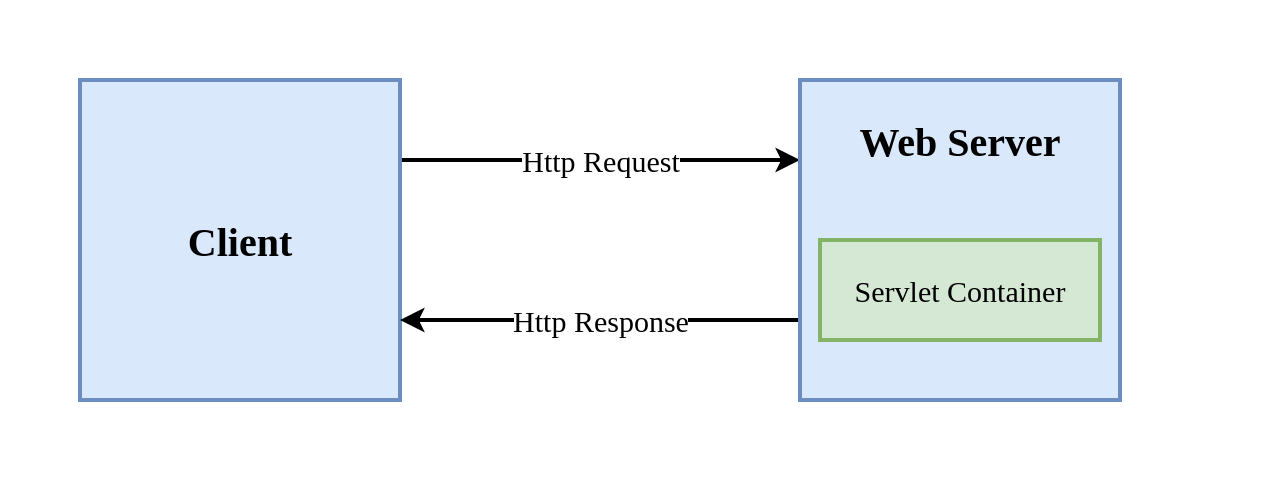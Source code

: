 <mxfile version="20.6.2" type="github" pages="3">
  <diagram id="qxlkF3oZJwM-nL5T5aOr" name="페이지-1">
    <mxGraphModel dx="1422" dy="705" grid="1" gridSize="10" guides="1" tooltips="1" connect="1" arrows="1" fold="1" page="1" pageScale="1" pageWidth="827" pageHeight="1169" math="0" shadow="0">
      <root>
        <mxCell id="0" />
        <mxCell id="1" parent="0" />
        <mxCell id="EII8I6XLxjtZHSH8EaiG-1" value="" style="rounded=0;whiteSpace=wrap;html=1;strokeColor=none;" vertex="1" parent="1">
          <mxGeometry x="40" y="80" width="640" height="240" as="geometry" />
        </mxCell>
        <mxCell id="BDnWyR-M0Nw19bjqFnfu-3" value="Http Request" style="edgeStyle=orthogonalEdgeStyle;rounded=0;orthogonalLoop=1;jettySize=auto;html=1;exitX=1;exitY=0.25;exitDx=0;exitDy=0;entryX=0;entryY=0.25;entryDx=0;entryDy=0;fontSize=15;fontFamily=맑은 고딕;strokeWidth=2;" parent="1" source="BDnWyR-M0Nw19bjqFnfu-1" target="BDnWyR-M0Nw19bjqFnfu-2" edge="1">
          <mxGeometry relative="1" as="geometry" />
        </mxCell>
        <mxCell id="BDnWyR-M0Nw19bjqFnfu-1" value="Client" style="rounded=0;whiteSpace=wrap;html=1;fillColor=#dae8fc;strokeColor=#6c8ebf;fontFamily=맑은 고딕;fontSize=20;fontStyle=1;strokeWidth=2;" parent="1" vertex="1">
          <mxGeometry x="80" y="120" width="160" height="160" as="geometry" />
        </mxCell>
        <mxCell id="BDnWyR-M0Nw19bjqFnfu-4" value="Http Response" style="edgeStyle=orthogonalEdgeStyle;rounded=0;orthogonalLoop=1;jettySize=auto;html=1;exitX=0;exitY=0.75;exitDx=0;exitDy=0;entryX=1;entryY=0.75;entryDx=0;entryDy=0;fontSize=15;fontFamily=맑은 고딕;strokeWidth=2;" parent="1" source="BDnWyR-M0Nw19bjqFnfu-2" target="BDnWyR-M0Nw19bjqFnfu-1" edge="1">
          <mxGeometry relative="1" as="geometry" />
        </mxCell>
        <mxCell id="BDnWyR-M0Nw19bjqFnfu-2" value="Web Server" style="rounded=0;whiteSpace=wrap;html=1;fillColor=#dae8fc;strokeColor=#6c8ebf;fontFamily=맑은 고딕;fontSize=20;fontStyle=1;strokeWidth=2;verticalAlign=top;spacingTop=12;" parent="1" vertex="1">
          <mxGeometry x="440" y="120" width="160" height="160" as="geometry" />
        </mxCell>
        <mxCell id="BDnWyR-M0Nw19bjqFnfu-5" value="Servlet Container" style="rounded=0;whiteSpace=wrap;html=1;strokeWidth=2;fontFamily=맑은 고딕;fontSize=15;fillColor=#d5e8d4;strokeColor=#82b366;" parent="1" vertex="1">
          <mxGeometry x="450" y="200" width="140" height="50" as="geometry" />
        </mxCell>
      </root>
    </mxGraphModel>
  </diagram>
  <diagram id="vyZqCidSgb9ss0IcoPue" name="페이지-2">
    <mxGraphModel dx="1585" dy="635" grid="1" gridSize="4" guides="1" tooltips="1" connect="1" arrows="1" fold="1" page="0" pageScale="1" pageWidth="827" pageHeight="1169" math="0" shadow="0">
      <root>
        <mxCell id="0" />
        <mxCell id="1" parent="0" />
        <mxCell id="2wjTFGppHSpNr7Rcp5kO-19" value="" style="rounded=0;whiteSpace=wrap;html=1;strokeWidth=2;fontFamily=맑은 고딕;fontSize=17;strokeColor=none;" vertex="1" parent="1">
          <mxGeometry y="48" width="1096" height="352" as="geometry" />
        </mxCell>
        <mxCell id="2wjTFGppHSpNr7Rcp5kO-1" value="Client" style="rounded=0;whiteSpace=wrap;html=1;fillColor=#dae8fc;strokeColor=#6c8ebf;fontSize=20;fontFamily=맑은 고딕;strokeWidth=2;fontStyle=1" vertex="1" parent="1">
          <mxGeometry x="32" y="128" width="128" height="212" as="geometry" />
        </mxCell>
        <mxCell id="2wjTFGppHSpNr7Rcp5kO-4" value="Web Server" style="swimlane;whiteSpace=wrap;html=1;fontSize=18;startSize=31;fontFamily=맑은 고딕;" vertex="1" parent="1">
          <mxGeometry x="272" y="80" width="796" height="284" as="geometry" />
        </mxCell>
        <mxCell id="2wjTFGppHSpNr7Rcp5kO-5" value="Servlet Container" style="rounded=0;whiteSpace=wrap;html=1;strokeWidth=2;fontFamily=맑은 고딕;fontSize=17;verticalAlign=top;fontStyle=1;fillColor=#fff2cc;strokeColor=#d6b656;" vertex="1" parent="2wjTFGppHSpNr7Rcp5kO-4">
          <mxGeometry x="32" y="48" width="740" height="204" as="geometry" />
        </mxCell>
        <mxCell id="2wjTFGppHSpNr7Rcp5kO-8" value="" style="edgeStyle=orthogonalEdgeStyle;rounded=0;orthogonalLoop=1;jettySize=auto;html=1;strokeWidth=2;fontFamily=맑은 고딕;fontSize=17;" edge="1" parent="2wjTFGppHSpNr7Rcp5kO-4" source="2wjTFGppHSpNr7Rcp5kO-6" target="2wjTFGppHSpNr7Rcp5kO-7">
          <mxGeometry relative="1" as="geometry" />
        </mxCell>
        <mxCell id="2wjTFGppHSpNr7Rcp5kO-6" value="Load Servlet" style="rounded=0;whiteSpace=wrap;html=1;strokeWidth=2;fontFamily=맑은 고딕;fontSize=17;fillColor=#f5f5f5;fontColor=#333333;strokeColor=#666666;" vertex="1" parent="2wjTFGppHSpNr7Rcp5kO-4">
          <mxGeometry x="76" y="88" width="238" height="32" as="geometry" />
        </mxCell>
        <mxCell id="2wjTFGppHSpNr7Rcp5kO-17" style="edgeStyle=orthogonalEdgeStyle;rounded=0;orthogonalLoop=1;jettySize=auto;html=1;exitX=1;exitY=0.5;exitDx=0;exitDy=0;strokeWidth=2;fontFamily=맑은 고딕;fontSize=17;entryX=1.002;entryY=0.568;entryDx=0;entryDy=0;entryPerimeter=0;" edge="1" parent="2wjTFGppHSpNr7Rcp5kO-4" source="2wjTFGppHSpNr7Rcp5kO-7" target="2wjTFGppHSpNr7Rcp5kO-9">
          <mxGeometry relative="1" as="geometry">
            <Array as="points">
              <mxPoint x="748" y="104" />
              <mxPoint x="748" y="195" />
            </Array>
          </mxGeometry>
        </mxCell>
        <mxCell id="2wjTFGppHSpNr7Rcp5kO-7" value="Initialization" style="rounded=0;whiteSpace=wrap;html=1;strokeWidth=2;fontFamily=맑은 고딕;fontSize=17;fillColor=#f5f5f5;fontColor=#333333;strokeColor=#666666;" vertex="1" parent="2wjTFGppHSpNr7Rcp5kO-4">
          <mxGeometry x="480" y="88" width="236" height="32" as="geometry" />
        </mxCell>
        <mxCell id="2wjTFGppHSpNr7Rcp5kO-9" value="Servlet" style="rounded=0;whiteSpace=wrap;html=1;strokeWidth=2;fontFamily=맑은 고딕;fontSize=17;fillColor=#d5e8d4;strokeColor=#82b366;verticalAlign=top;fontStyle=1" vertex="1" parent="2wjTFGppHSpNr7Rcp5kO-4">
          <mxGeometry x="74" y="140" width="642" height="96" as="geometry" />
        </mxCell>
        <mxCell id="2wjTFGppHSpNr7Rcp5kO-12" value="service()" style="rounded=0;whiteSpace=wrap;html=1;strokeWidth=2;fontFamily=맑은 고딕;fontSize=17;fillColor=#f5f5f5;fontColor=#333333;strokeColor=#666666;" vertex="1" parent="2wjTFGppHSpNr7Rcp5kO-4">
          <mxGeometry x="308" y="180" width="180" height="32" as="geometry" />
        </mxCell>
        <mxCell id="2wjTFGppHSpNr7Rcp5kO-15" value="" style="edgeStyle=orthogonalEdgeStyle;rounded=0;orthogonalLoop=1;jettySize=auto;html=1;strokeWidth=2;fontFamily=맑은 고딕;fontSize=17;" edge="1" parent="2wjTFGppHSpNr7Rcp5kO-4" source="2wjTFGppHSpNr7Rcp5kO-12" target="2wjTFGppHSpNr7Rcp5kO-14">
          <mxGeometry relative="1" as="geometry" />
        </mxCell>
        <mxCell id="2wjTFGppHSpNr7Rcp5kO-14" value="destroy()" style="rounded=0;whiteSpace=wrap;html=1;strokeWidth=2;fontFamily=맑은 고딕;fontSize=17;fillColor=#f5f5f5;fontColor=#333333;strokeColor=#666666;" vertex="1" parent="2wjTFGppHSpNr7Rcp5kO-4">
          <mxGeometry x="94" y="180" width="180" height="32" as="geometry" />
        </mxCell>
        <mxCell id="2wjTFGppHSpNr7Rcp5kO-11" value="init()" style="rounded=0;whiteSpace=wrap;html=1;strokeWidth=2;fontFamily=맑은 고딕;fontSize=17;fillColor=#f5f5f5;fontColor=#333333;strokeColor=#666666;" vertex="1" parent="2wjTFGppHSpNr7Rcp5kO-4">
          <mxGeometry x="520" y="180" width="180" height="32" as="geometry" />
        </mxCell>
        <mxCell id="2wjTFGppHSpNr7Rcp5kO-13" value="" style="edgeStyle=orthogonalEdgeStyle;rounded=0;orthogonalLoop=1;jettySize=auto;html=1;strokeWidth=2;fontFamily=맑은 고딕;fontSize=17;" edge="1" parent="2wjTFGppHSpNr7Rcp5kO-4" source="2wjTFGppHSpNr7Rcp5kO-11" target="2wjTFGppHSpNr7Rcp5kO-12">
          <mxGeometry relative="1" as="geometry" />
        </mxCell>
        <mxCell id="2wjTFGppHSpNr7Rcp5kO-18" style="edgeStyle=orthogonalEdgeStyle;rounded=0;orthogonalLoop=1;jettySize=auto;html=1;exitX=0.5;exitY=1;exitDx=0;exitDy=0;strokeWidth=2;fontFamily=맑은 고딕;fontSize=17;" edge="1" parent="1" source="2wjTFGppHSpNr7Rcp5kO-12">
          <mxGeometry relative="1" as="geometry">
            <mxPoint x="160" y="300" as="targetPoint" />
            <Array as="points">
              <mxPoint x="670" y="348" />
              <mxPoint x="288" y="348" />
              <mxPoint x="288" y="300" />
            </Array>
          </mxGeometry>
        </mxCell>
        <mxCell id="2wjTFGppHSpNr7Rcp5kO-3" value="" style="edgeStyle=orthogonalEdgeStyle;rounded=0;orthogonalLoop=1;jettySize=auto;html=1;fontSize=20;strokeWidth=2;entryX=0;entryY=0.5;entryDx=0;entryDy=0;" edge="1" parent="1" source="2wjTFGppHSpNr7Rcp5kO-1" target="2wjTFGppHSpNr7Rcp5kO-6">
          <mxGeometry relative="1" as="geometry">
            <mxPoint x="272" y="144" as="targetPoint" />
            <Array as="points">
              <mxPoint x="240" y="184" />
              <mxPoint x="240" y="184" />
            </Array>
          </mxGeometry>
        </mxCell>
      </root>
    </mxGraphModel>
  </diagram>
  <diagram id="-WEp3AU6RTzziqEP9Zdq" name="페이지-3">
    <mxGraphModel dx="2222" dy="705" grid="1" gridSize="4" guides="1" tooltips="1" connect="1" arrows="1" fold="1" page="0" pageScale="1" pageWidth="827" pageHeight="1169" math="0" shadow="0">
      <root>
        <mxCell id="0" />
        <mxCell id="1" parent="0" />
        <mxCell id="YKi-pPJAxmzbsWTYYK5A-1" value="" style="rounded=0;whiteSpace=wrap;html=1;strokeWidth=2;fontFamily=맑은 고딕;fontSize=17;strokeColor=none;" vertex="1" parent="1">
          <mxGeometry x="-496" y="48" width="960" height="160" as="geometry" />
        </mxCell>
        <mxCell id="gNLZSoJY6zjEvkhWf8ZZ-10" style="edgeStyle=orthogonalEdgeStyle;rounded=0;orthogonalLoop=1;jettySize=auto;html=1;exitX=1;exitY=0.25;exitDx=0;exitDy=0;entryX=0;entryY=0.25;entryDx=0;entryDy=0;strokeWidth=2;fontFamily=맑은 고딕;fontSize=17;" edge="1" parent="1" source="ZvAtJiOiXdcO_uIuo24r-2" target="gNLZSoJY6zjEvkhWf8ZZ-5">
          <mxGeometry relative="1" as="geometry" />
        </mxCell>
        <mxCell id="gNLZSoJY6zjEvkhWf8ZZ-7" style="edgeStyle=orthogonalEdgeStyle;rounded=0;orthogonalLoop=1;jettySize=auto;html=1;exitX=0;exitY=0.75;exitDx=0;exitDy=0;entryX=1;entryY=0.75;entryDx=0;entryDy=0;strokeWidth=2;fontFamily=맑은 고딕;fontSize=17;" edge="1" parent="1" source="gNLZSoJY6zjEvkhWf8ZZ-5" target="ZvAtJiOiXdcO_uIuo24r-2">
          <mxGeometry relative="1" as="geometry" />
        </mxCell>
        <mxCell id="gNLZSoJY6zjEvkhWf8ZZ-9" style="edgeStyle=orthogonalEdgeStyle;rounded=0;orthogonalLoop=1;jettySize=auto;html=1;exitX=1;exitY=0.25;exitDx=0;exitDy=0;entryX=0;entryY=0.25;entryDx=0;entryDy=0;strokeWidth=2;fontFamily=맑은 고딕;fontSize=17;" edge="1" parent="1" source="ZvAtJiOiXdcO_uIuo24r-1" target="ZvAtJiOiXdcO_uIuo24r-2">
          <mxGeometry relative="1" as="geometry" />
        </mxCell>
        <mxCell id="ZvAtJiOiXdcO_uIuo24r-1" value="Client" style="rounded=0;whiteSpace=wrap;html=1;strokeWidth=2;fontFamily=맑은 고딕;fontSize=18;fillColor=#dae8fc;strokeColor=#6c8ebf;fontStyle=1" vertex="1" parent="1">
          <mxGeometry x="-464" y="80" width="128" height="96" as="geometry" />
        </mxCell>
        <mxCell id="gNLZSoJY6zjEvkhWf8ZZ-14" style="edgeStyle=orthogonalEdgeStyle;rounded=0;orthogonalLoop=1;jettySize=auto;html=1;exitX=0;exitY=0.75;exitDx=0;exitDy=0;strokeWidth=2;fontFamily=맑은 고딕;fontSize=17;entryX=1;entryY=0.75;entryDx=0;entryDy=0;" edge="1" parent="1" source="ZvAtJiOiXdcO_uIuo24r-2" target="ZvAtJiOiXdcO_uIuo24r-1">
          <mxGeometry relative="1" as="geometry" />
        </mxCell>
        <mxCell id="ZvAtJiOiXdcO_uIuo24r-2" value="ServletContainer" style="rounded=0;whiteSpace=wrap;html=1;strokeWidth=2;fontFamily=맑은 고딕;fontSize=18;fillColor=#fff2cc;strokeColor=#d6b656;fontStyle=1" vertex="1" parent="1">
          <mxGeometry x="-272" y="80" width="160" height="96" as="geometry" />
        </mxCell>
        <mxCell id="gNLZSoJY6zjEvkhWf8ZZ-1" value="Filter1" style="rounded=0;whiteSpace=wrap;html=1;strokeWidth=2;fontFamily=맑은 고딕;fontSize=18;fillColor=#f8cecc;strokeColor=#b85450;fontStyle=1" vertex="1" parent="1">
          <mxGeometry x="-48" y="80" width="112" height="96" as="geometry" />
        </mxCell>
        <mxCell id="gNLZSoJY6zjEvkhWf8ZZ-3" value="Filter 2" style="rounded=0;whiteSpace=wrap;html=1;strokeWidth=2;fontFamily=맑은 고딕;fontSize=18;fillColor=#f8cecc;strokeColor=#b85450;fontStyle=1" vertex="1" parent="1">
          <mxGeometry x="96" y="80" width="112" height="96" as="geometry" />
        </mxCell>
        <mxCell id="gNLZSoJY6zjEvkhWf8ZZ-5" value="Servlet" style="rounded=0;whiteSpace=wrap;html=1;strokeWidth=2;fontFamily=맑은 고딕;fontSize=18;fillColor=#d5e8d4;strokeColor=#82b366;fontStyle=1" vertex="1" parent="1">
          <mxGeometry x="272" y="80" width="160" height="96" as="geometry" />
        </mxCell>
        <mxCell id="weuSuCZyUKd4fltEt6Z7-3" style="edgeStyle=orthogonalEdgeStyle;rounded=0;orthogonalLoop=1;jettySize=auto;html=1;entryX=0;entryY=0.75;entryDx=0;entryDy=0;strokeWidth=2;fontFamily=맑은 고딕;fontSize=17;dashed=1;endArrow=none;endFill=0;" edge="1" parent="1">
          <mxGeometry relative="1" as="geometry">
            <mxPoint x="64" y="104" as="sourcePoint" />
            <mxPoint x="-48" y="104" as="targetPoint" />
            <Array as="points">
              <mxPoint x="-28" y="104" />
              <mxPoint x="-28" y="104" />
            </Array>
          </mxGeometry>
        </mxCell>
        <mxCell id="weuSuCZyUKd4fltEt6Z7-5" style="edgeStyle=orthogonalEdgeStyle;rounded=0;orthogonalLoop=1;jettySize=auto;html=1;entryX=0;entryY=0.75;entryDx=0;entryDy=0;strokeWidth=2;fontFamily=맑은 고딕;fontSize=17;dashed=1;endArrow=none;endFill=0;" edge="1" parent="1">
          <mxGeometry relative="1" as="geometry">
            <mxPoint x="64" y="152" as="sourcePoint" />
            <mxPoint x="-48" y="152" as="targetPoint" />
            <Array as="points">
              <mxPoint x="-28" y="152" />
              <mxPoint x="-28" y="152" />
            </Array>
          </mxGeometry>
        </mxCell>
        <mxCell id="weuSuCZyUKd4fltEt6Z7-7" style="edgeStyle=orthogonalEdgeStyle;rounded=0;orthogonalLoop=1;jettySize=auto;html=1;entryX=0;entryY=0.75;entryDx=0;entryDy=0;strokeWidth=2;fontFamily=맑은 고딕;fontSize=17;dashed=1;endArrow=none;endFill=0;" edge="1" parent="1">
          <mxGeometry relative="1" as="geometry">
            <mxPoint x="208" y="104" as="sourcePoint" />
            <mxPoint x="96" y="104" as="targetPoint" />
            <Array as="points">
              <mxPoint x="116" y="104" />
              <mxPoint x="116" y="104" />
            </Array>
          </mxGeometry>
        </mxCell>
        <mxCell id="weuSuCZyUKd4fltEt6Z7-8" style="edgeStyle=orthogonalEdgeStyle;rounded=0;orthogonalLoop=1;jettySize=auto;html=1;entryX=0;entryY=0.75;entryDx=0;entryDy=0;strokeWidth=2;fontFamily=맑은 고딕;fontSize=17;dashed=1;endArrow=none;endFill=0;" edge="1" parent="1">
          <mxGeometry relative="1" as="geometry">
            <mxPoint x="208" y="152" as="sourcePoint" />
            <mxPoint x="96" y="152" as="targetPoint" />
            <Array as="points">
              <mxPoint x="116" y="152" />
              <mxPoint x="116" y="152" />
            </Array>
          </mxGeometry>
        </mxCell>
      </root>
    </mxGraphModel>
  </diagram>
</mxfile>
